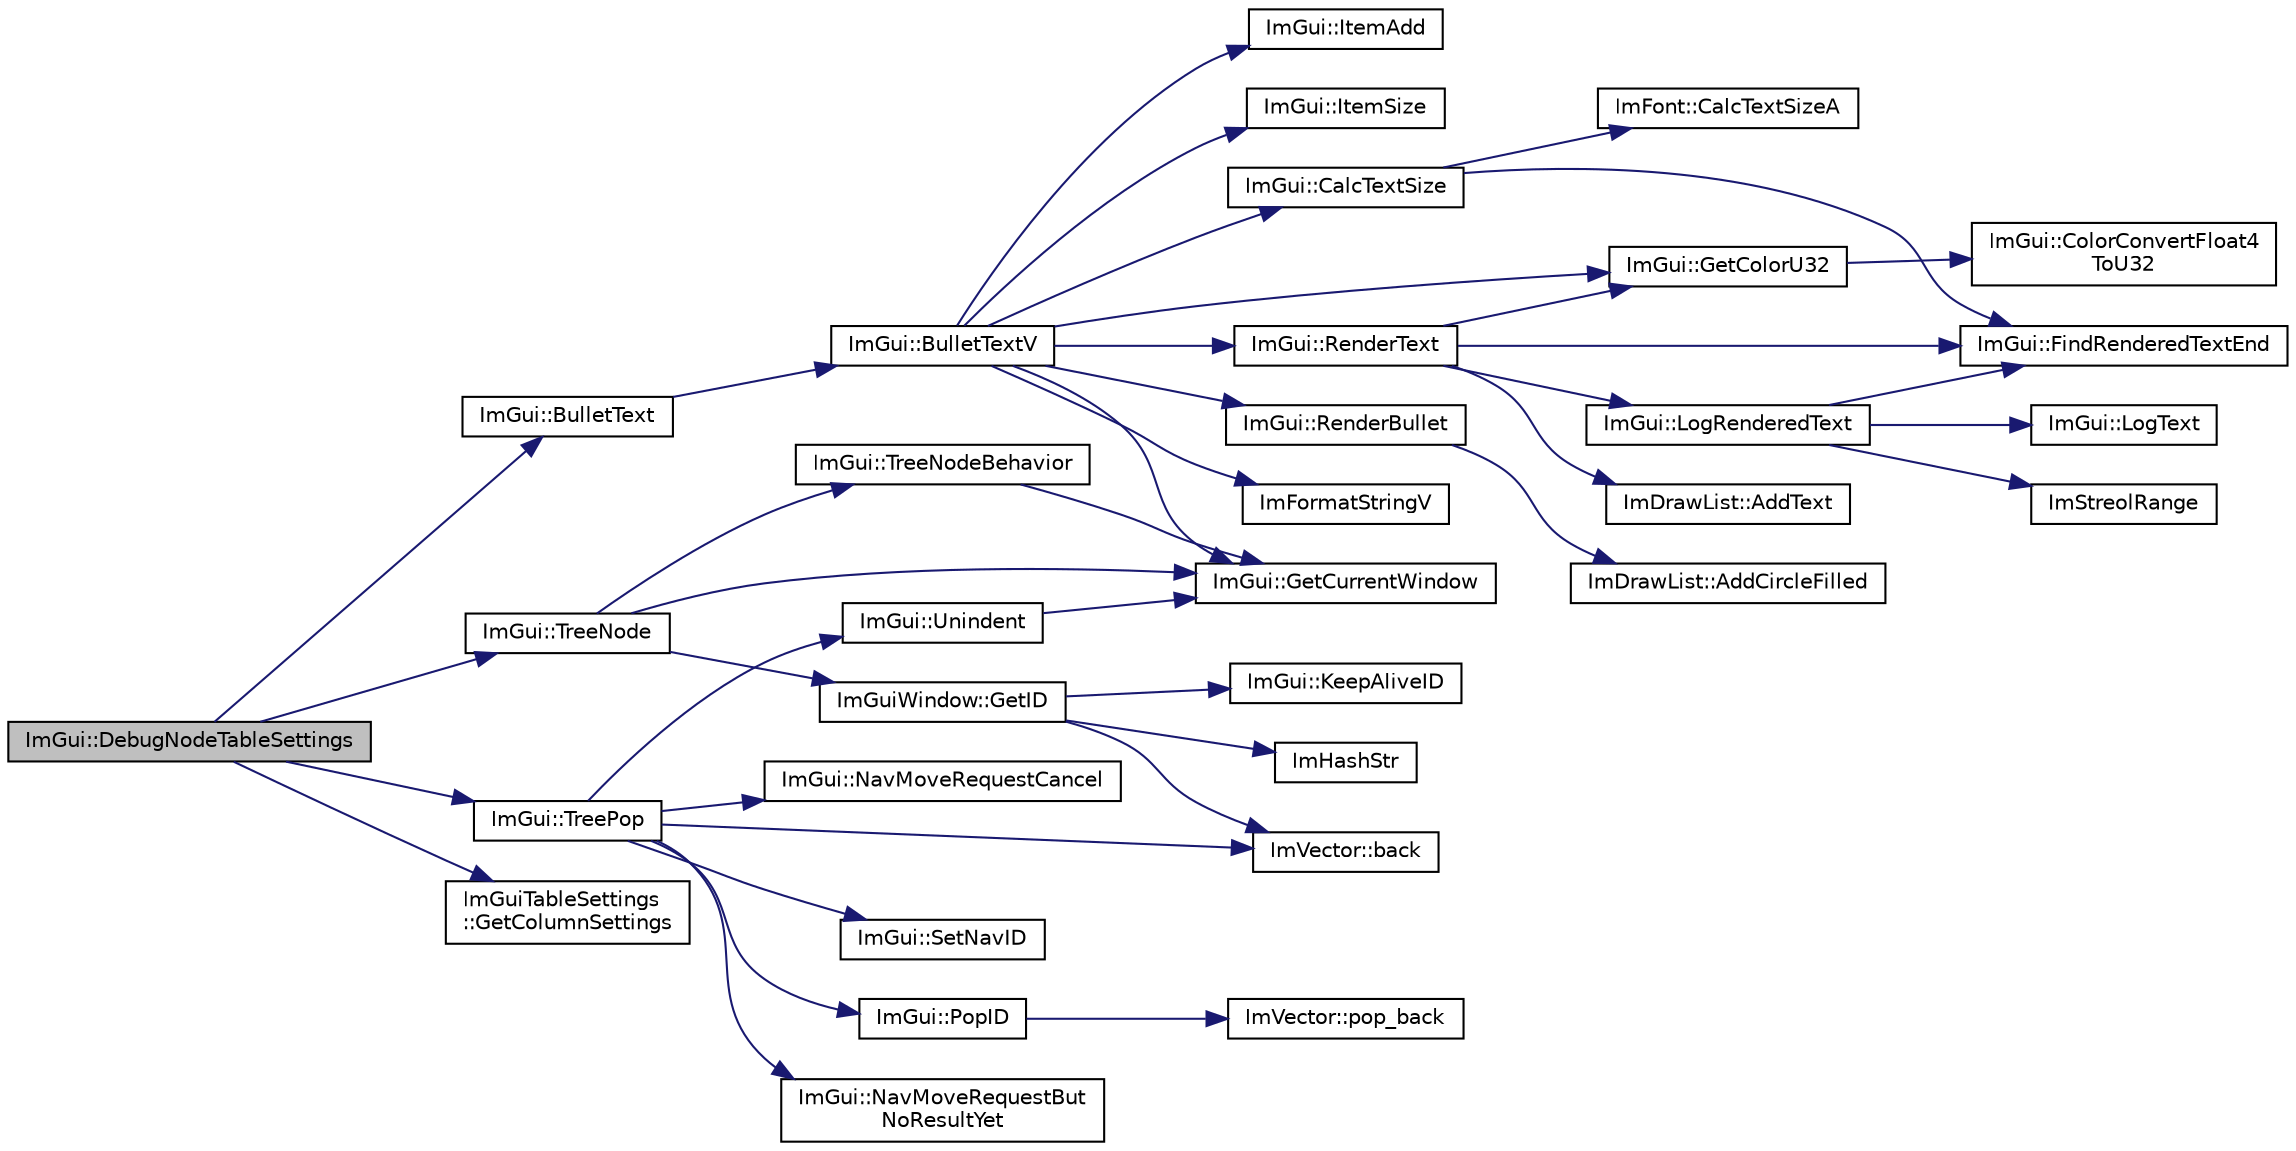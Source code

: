 digraph "ImGui::DebugNodeTableSettings"
{
 // LATEX_PDF_SIZE
  edge [fontname="Helvetica",fontsize="10",labelfontname="Helvetica",labelfontsize="10"];
  node [fontname="Helvetica",fontsize="10",shape=record];
  rankdir="LR";
  Node1 [label="ImGui::DebugNodeTableSettings",height=0.2,width=0.4,color="black", fillcolor="grey75", style="filled", fontcolor="black",tooltip=" "];
  Node1 -> Node2 [color="midnightblue",fontsize="10",style="solid"];
  Node2 [label="ImGui::BulletText",height=0.2,width=0.4,color="black", fillcolor="white", style="filled",URL="$namespace_im_gui.html#af8d34d563b17c683943a0fa7bf5807bc",tooltip=" "];
  Node2 -> Node3 [color="midnightblue",fontsize="10",style="solid"];
  Node3 [label="ImGui::BulletTextV",height=0.2,width=0.4,color="black", fillcolor="white", style="filled",URL="$namespace_im_gui.html#af8f4b5e96c745e205974857f9a584583",tooltip=" "];
  Node3 -> Node4 [color="midnightblue",fontsize="10",style="solid"];
  Node4 [label="ImGui::CalcTextSize",height=0.2,width=0.4,color="black", fillcolor="white", style="filled",URL="$namespace_im_gui.html#a848b9db6cc4a186751c0ecebcaadc33b",tooltip=" "];
  Node4 -> Node5 [color="midnightblue",fontsize="10",style="solid"];
  Node5 [label="ImFont::CalcTextSizeA",height=0.2,width=0.4,color="black", fillcolor="white", style="filled",URL="$struct_im_font.html#ad67f64fd206ad197f4b93b1a1ae27cfe",tooltip=" "];
  Node4 -> Node6 [color="midnightblue",fontsize="10",style="solid"];
  Node6 [label="ImGui::FindRenderedTextEnd",height=0.2,width=0.4,color="black", fillcolor="white", style="filled",URL="$namespace_im_gui.html#a7671e1dbc803a31b06081b52a771d83f",tooltip=" "];
  Node3 -> Node7 [color="midnightblue",fontsize="10",style="solid"];
  Node7 [label="ImGui::GetColorU32",height=0.2,width=0.4,color="black", fillcolor="white", style="filled",URL="$namespace_im_gui.html#a0de2d9bd347d9866511eb8d014e62556",tooltip=" "];
  Node7 -> Node8 [color="midnightblue",fontsize="10",style="solid"];
  Node8 [label="ImGui::ColorConvertFloat4\lToU32",height=0.2,width=0.4,color="black", fillcolor="white", style="filled",URL="$namespace_im_gui.html#abe2691de0b1a71c774ab24cc91564a94",tooltip=" "];
  Node3 -> Node9 [color="midnightblue",fontsize="10",style="solid"];
  Node9 [label="ImGui::GetCurrentWindow",height=0.2,width=0.4,color="black", fillcolor="white", style="filled",URL="$namespace_im_gui.html#a7ceba68eca2b09fb6bf1ad88037e6203",tooltip=" "];
  Node3 -> Node10 [color="midnightblue",fontsize="10",style="solid"];
  Node10 [label="ImFormatStringV",height=0.2,width=0.4,color="black", fillcolor="white", style="filled",URL="$imgui_8cpp.html#a2e0022a073d369645a0daab17f823779",tooltip=" "];
  Node3 -> Node11 [color="midnightblue",fontsize="10",style="solid"];
  Node11 [label="ImGui::ItemAdd",height=0.2,width=0.4,color="black", fillcolor="white", style="filled",URL="$namespace_im_gui.html#a03440eafb6ce299fcb92b2d2cda147a5",tooltip=" "];
  Node3 -> Node12 [color="midnightblue",fontsize="10",style="solid"];
  Node12 [label="ImGui::ItemSize",height=0.2,width=0.4,color="black", fillcolor="white", style="filled",URL="$namespace_im_gui.html#aeeb1ec6ae6548173dbf813e7df538c48",tooltip=" "];
  Node3 -> Node13 [color="midnightblue",fontsize="10",style="solid"];
  Node13 [label="ImGui::RenderBullet",height=0.2,width=0.4,color="black", fillcolor="white", style="filled",URL="$namespace_im_gui.html#a46189f75b2e25d595f1e71060d2a2633",tooltip=" "];
  Node13 -> Node14 [color="midnightblue",fontsize="10",style="solid"];
  Node14 [label="ImDrawList::AddCircleFilled",height=0.2,width=0.4,color="black", fillcolor="white", style="filled",URL="$struct_im_draw_list.html#aef950cf8b0293b2c5e4708af72de045b",tooltip=" "];
  Node3 -> Node15 [color="midnightblue",fontsize="10",style="solid"];
  Node15 [label="ImGui::RenderText",height=0.2,width=0.4,color="black", fillcolor="white", style="filled",URL="$namespace_im_gui.html#a9971ce57f2a288ac3a12df886c5550d1",tooltip=" "];
  Node15 -> Node16 [color="midnightblue",fontsize="10",style="solid"];
  Node16 [label="ImDrawList::AddText",height=0.2,width=0.4,color="black", fillcolor="white", style="filled",URL="$struct_im_draw_list.html#ac5221bd86b3429f6d5b6e6ffe454942d",tooltip=" "];
  Node15 -> Node6 [color="midnightblue",fontsize="10",style="solid"];
  Node15 -> Node7 [color="midnightblue",fontsize="10",style="solid"];
  Node15 -> Node17 [color="midnightblue",fontsize="10",style="solid"];
  Node17 [label="ImGui::LogRenderedText",height=0.2,width=0.4,color="black", fillcolor="white", style="filled",URL="$namespace_im_gui.html#a7a0d62e33f2236ec2f789e24ca0fb56f",tooltip=" "];
  Node17 -> Node6 [color="midnightblue",fontsize="10",style="solid"];
  Node17 -> Node18 [color="midnightblue",fontsize="10",style="solid"];
  Node18 [label="ImStreolRange",height=0.2,width=0.4,color="black", fillcolor="white", style="filled",URL="$imgui_8cpp.html#a578b4ec1e004a6c9e07610720421a482",tooltip=" "];
  Node17 -> Node19 [color="midnightblue",fontsize="10",style="solid"];
  Node19 [label="ImGui::LogText",height=0.2,width=0.4,color="black", fillcolor="white", style="filled",URL="$namespace_im_gui.html#aa548475d8f771ab6524d73d900a41198",tooltip=" "];
  Node1 -> Node20 [color="midnightblue",fontsize="10",style="solid"];
  Node20 [label="ImGuiTableSettings\l::GetColumnSettings",height=0.2,width=0.4,color="black", fillcolor="white", style="filled",URL="$struct_im_gui_table_settings.html#ad5bc9a71db18b61d9940c14aec13762d",tooltip=" "];
  Node1 -> Node21 [color="midnightblue",fontsize="10",style="solid"];
  Node21 [label="ImGui::TreeNode",height=0.2,width=0.4,color="black", fillcolor="white", style="filled",URL="$namespace_im_gui.html#a4dff507ce8bbe0da9556bb50b1e60d7f",tooltip=" "];
  Node21 -> Node9 [color="midnightblue",fontsize="10",style="solid"];
  Node21 -> Node22 [color="midnightblue",fontsize="10",style="solid"];
  Node22 [label="ImGuiWindow::GetID",height=0.2,width=0.4,color="black", fillcolor="white", style="filled",URL="$struct_im_gui_window.html#a66400a63bc0b54d7d29e08d1b1b1a42b",tooltip=" "];
  Node22 -> Node23 [color="midnightblue",fontsize="10",style="solid"];
  Node23 [label="ImVector::back",height=0.2,width=0.4,color="black", fillcolor="white", style="filled",URL="$struct_im_vector.html#a6da15f3c402099ed57078835ab942f8e",tooltip=" "];
  Node22 -> Node24 [color="midnightblue",fontsize="10",style="solid"];
  Node24 [label="ImHashStr",height=0.2,width=0.4,color="black", fillcolor="white", style="filled",URL="$imgui_8cpp.html#acd1b12694d0365b516bf7373f182eeee",tooltip=" "];
  Node22 -> Node25 [color="midnightblue",fontsize="10",style="solid"];
  Node25 [label="ImGui::KeepAliveID",height=0.2,width=0.4,color="black", fillcolor="white", style="filled",URL="$namespace_im_gui.html#a85a245c78a9f7c351636bdad6e60c488",tooltip=" "];
  Node21 -> Node26 [color="midnightblue",fontsize="10",style="solid"];
  Node26 [label="ImGui::TreeNodeBehavior",height=0.2,width=0.4,color="black", fillcolor="white", style="filled",URL="$namespace_im_gui.html#a918eabf70d288e93b2519ee1eac2c0b4",tooltip=" "];
  Node26 -> Node9 [color="midnightblue",fontsize="10",style="solid"];
  Node1 -> Node27 [color="midnightblue",fontsize="10",style="solid"];
  Node27 [label="ImGui::TreePop",height=0.2,width=0.4,color="black", fillcolor="white", style="filled",URL="$namespace_im_gui.html#a41ecf265e5f678c78fc9c30b3cf2077f",tooltip=" "];
  Node27 -> Node23 [color="midnightblue",fontsize="10",style="solid"];
  Node27 -> Node28 [color="midnightblue",fontsize="10",style="solid"];
  Node28 [label="ImGui::NavMoveRequestBut\lNoResultYet",height=0.2,width=0.4,color="black", fillcolor="white", style="filled",URL="$namespace_im_gui.html#a3fab98556d11690efd4f7f2fde94968e",tooltip=" "];
  Node27 -> Node29 [color="midnightblue",fontsize="10",style="solid"];
  Node29 [label="ImGui::NavMoveRequestCancel",height=0.2,width=0.4,color="black", fillcolor="white", style="filled",URL="$namespace_im_gui.html#a43326bb080d9fa80327ed81d864d8b8d",tooltip=" "];
  Node27 -> Node30 [color="midnightblue",fontsize="10",style="solid"];
  Node30 [label="ImGui::PopID",height=0.2,width=0.4,color="black", fillcolor="white", style="filled",URL="$namespace_im_gui.html#aba0b2d8f890a5d435ae43d0c4a2d4dd1",tooltip=" "];
  Node30 -> Node31 [color="midnightblue",fontsize="10",style="solid"];
  Node31 [label="ImVector::pop_back",height=0.2,width=0.4,color="black", fillcolor="white", style="filled",URL="$struct_im_vector.html#a3db7ce62d3c429effdb893fbf7148c1c",tooltip=" "];
  Node27 -> Node32 [color="midnightblue",fontsize="10",style="solid"];
  Node32 [label="ImGui::SetNavID",height=0.2,width=0.4,color="black", fillcolor="white", style="filled",URL="$namespace_im_gui.html#a101d94ec7f8e0a219bbaee58558316eb",tooltip=" "];
  Node27 -> Node33 [color="midnightblue",fontsize="10",style="solid"];
  Node33 [label="ImGui::Unindent",height=0.2,width=0.4,color="black", fillcolor="white", style="filled",URL="$namespace_im_gui.html#ad577d36753634c9bbdc3750b0e5217f5",tooltip=" "];
  Node33 -> Node9 [color="midnightblue",fontsize="10",style="solid"];
}
